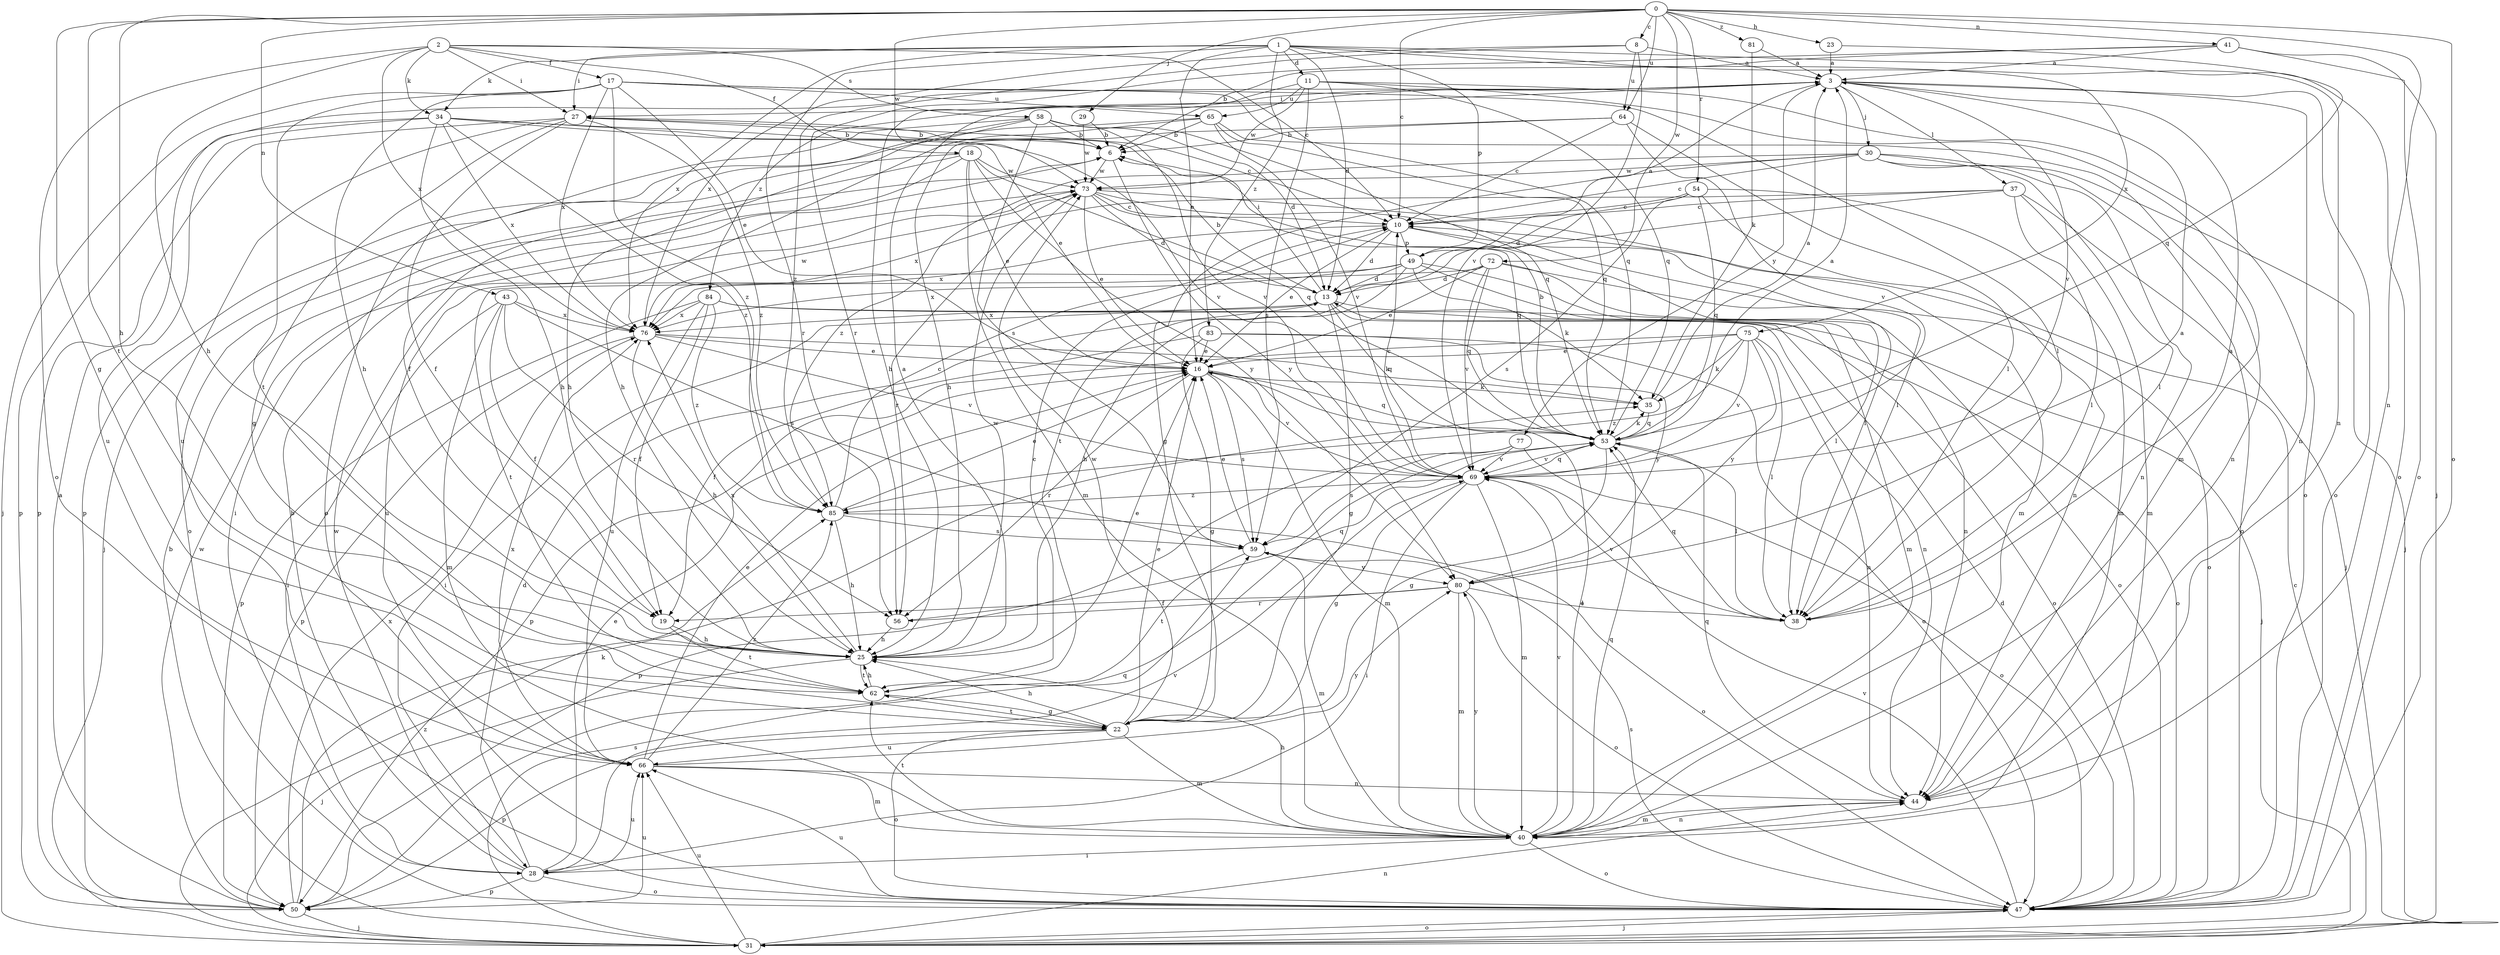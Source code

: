 strict digraph  {
0;
1;
2;
3;
6;
8;
10;
11;
13;
16;
17;
18;
19;
22;
23;
25;
27;
28;
29;
30;
31;
34;
35;
37;
38;
40;
41;
43;
44;
47;
49;
50;
53;
54;
56;
58;
59;
62;
64;
65;
66;
69;
72;
73;
75;
76;
77;
80;
81;
83;
84;
85;
0 -> 8  [label=c];
0 -> 10  [label=c];
0 -> 22  [label=g];
0 -> 23  [label=h];
0 -> 25  [label=h];
0 -> 29  [label=j];
0 -> 41  [label=n];
0 -> 43  [label=n];
0 -> 44  [label=n];
0 -> 47  [label=o];
0 -> 54  [label=r];
0 -> 62  [label=t];
0 -> 64  [label=u];
0 -> 72  [label=w];
0 -> 73  [label=w];
0 -> 81  [label=z];
1 -> 11  [label=d];
1 -> 13  [label=d];
1 -> 16  [label=e];
1 -> 27  [label=i];
1 -> 34  [label=k];
1 -> 44  [label=n];
1 -> 47  [label=o];
1 -> 49  [label=p];
1 -> 56  [label=r];
1 -> 75  [label=x];
1 -> 76  [label=x];
1 -> 83  [label=z];
2 -> 10  [label=c];
2 -> 17  [label=f];
2 -> 18  [label=f];
2 -> 25  [label=h];
2 -> 27  [label=i];
2 -> 34  [label=k];
2 -> 47  [label=o];
2 -> 58  [label=s];
2 -> 76  [label=x];
3 -> 27  [label=i];
3 -> 30  [label=j];
3 -> 37  [label=l];
3 -> 44  [label=n];
3 -> 47  [label=o];
3 -> 69  [label=v];
3 -> 77  [label=y];
3 -> 84  [label=z];
6 -> 73  [label=w];
6 -> 80  [label=y];
8 -> 3  [label=a];
8 -> 64  [label=u];
8 -> 69  [label=v];
8 -> 76  [label=x];
8 -> 85  [label=z];
10 -> 13  [label=d];
10 -> 16  [label=e];
10 -> 38  [label=l];
10 -> 47  [label=o];
10 -> 49  [label=p];
10 -> 76  [label=x];
11 -> 25  [label=h];
11 -> 40  [label=m];
11 -> 47  [label=o];
11 -> 53  [label=q];
11 -> 59  [label=s];
11 -> 65  [label=u];
11 -> 73  [label=w];
13 -> 6  [label=b];
13 -> 22  [label=g];
13 -> 27  [label=i];
13 -> 28  [label=i];
13 -> 44  [label=n];
13 -> 47  [label=o];
13 -> 53  [label=q];
13 -> 76  [label=x];
16 -> 35  [label=k];
16 -> 40  [label=m];
16 -> 53  [label=q];
16 -> 56  [label=r];
16 -> 59  [label=s];
16 -> 69  [label=v];
17 -> 16  [label=e];
17 -> 25  [label=h];
17 -> 31  [label=j];
17 -> 38  [label=l];
17 -> 53  [label=q];
17 -> 62  [label=t];
17 -> 65  [label=u];
17 -> 76  [label=x];
17 -> 85  [label=z];
18 -> 16  [label=e];
18 -> 28  [label=i];
18 -> 31  [label=j];
18 -> 40  [label=m];
18 -> 47  [label=o];
18 -> 53  [label=q];
18 -> 73  [label=w];
18 -> 80  [label=y];
19 -> 25  [label=h];
19 -> 62  [label=t];
22 -> 16  [label=e];
22 -> 25  [label=h];
22 -> 40  [label=m];
22 -> 47  [label=o];
22 -> 50  [label=p];
22 -> 62  [label=t];
22 -> 66  [label=u];
22 -> 73  [label=w];
23 -> 3  [label=a];
23 -> 53  [label=q];
25 -> 3  [label=a];
25 -> 16  [label=e];
25 -> 31  [label=j];
25 -> 62  [label=t];
25 -> 73  [label=w];
25 -> 76  [label=x];
27 -> 6  [label=b];
27 -> 10  [label=c];
27 -> 19  [label=f];
27 -> 22  [label=g];
27 -> 50  [label=p];
27 -> 66  [label=u];
27 -> 85  [label=z];
28 -> 6  [label=b];
28 -> 13  [label=d];
28 -> 16  [label=e];
28 -> 47  [label=o];
28 -> 50  [label=p];
28 -> 66  [label=u];
28 -> 69  [label=v];
28 -> 73  [label=w];
29 -> 6  [label=b];
29 -> 73  [label=w];
30 -> 10  [label=c];
30 -> 22  [label=g];
30 -> 31  [label=j];
30 -> 38  [label=l];
30 -> 44  [label=n];
30 -> 47  [label=o];
30 -> 73  [label=w];
30 -> 85  [label=z];
31 -> 6  [label=b];
31 -> 10  [label=c];
31 -> 44  [label=n];
31 -> 47  [label=o];
31 -> 59  [label=s];
31 -> 66  [label=u];
31 -> 85  [label=z];
34 -> 6  [label=b];
34 -> 16  [label=e];
34 -> 25  [label=h];
34 -> 50  [label=p];
34 -> 66  [label=u];
34 -> 69  [label=v];
34 -> 76  [label=x];
34 -> 85  [label=z];
35 -> 3  [label=a];
35 -> 53  [label=q];
37 -> 10  [label=c];
37 -> 31  [label=j];
37 -> 38  [label=l];
37 -> 40  [label=m];
37 -> 62  [label=t];
37 -> 76  [label=x];
38 -> 3  [label=a];
38 -> 53  [label=q];
38 -> 69  [label=v];
40 -> 16  [label=e];
40 -> 25  [label=h];
40 -> 28  [label=i];
40 -> 44  [label=n];
40 -> 47  [label=o];
40 -> 53  [label=q];
40 -> 62  [label=t];
40 -> 69  [label=v];
40 -> 80  [label=y];
41 -> 3  [label=a];
41 -> 6  [label=b];
41 -> 31  [label=j];
41 -> 47  [label=o];
41 -> 56  [label=r];
43 -> 19  [label=f];
43 -> 28  [label=i];
43 -> 40  [label=m];
43 -> 56  [label=r];
43 -> 59  [label=s];
43 -> 76  [label=x];
44 -> 40  [label=m];
44 -> 53  [label=q];
47 -> 13  [label=d];
47 -> 31  [label=j];
47 -> 59  [label=s];
47 -> 66  [label=u];
47 -> 69  [label=v];
49 -> 3  [label=a];
49 -> 13  [label=d];
49 -> 25  [label=h];
49 -> 35  [label=k];
49 -> 40  [label=m];
49 -> 44  [label=n];
49 -> 66  [label=u];
49 -> 76  [label=x];
50 -> 3  [label=a];
50 -> 31  [label=j];
50 -> 35  [label=k];
50 -> 53  [label=q];
50 -> 66  [label=u];
50 -> 73  [label=w];
50 -> 76  [label=x];
53 -> 3  [label=a];
53 -> 6  [label=b];
53 -> 22  [label=g];
53 -> 35  [label=k];
53 -> 38  [label=l];
53 -> 69  [label=v];
54 -> 10  [label=c];
54 -> 13  [label=d];
54 -> 40  [label=m];
54 -> 44  [label=n];
54 -> 53  [label=q];
54 -> 59  [label=s];
56 -> 25  [label=h];
56 -> 53  [label=q];
58 -> 6  [label=b];
58 -> 13  [label=d];
58 -> 19  [label=f];
58 -> 25  [label=h];
58 -> 47  [label=o];
58 -> 53  [label=q];
58 -> 59  [label=s];
58 -> 69  [label=v];
59 -> 16  [label=e];
59 -> 40  [label=m];
59 -> 62  [label=t];
59 -> 80  [label=y];
62 -> 10  [label=c];
62 -> 22  [label=g];
62 -> 25  [label=h];
64 -> 6  [label=b];
64 -> 10  [label=c];
64 -> 25  [label=h];
64 -> 38  [label=l];
64 -> 69  [label=v];
65 -> 6  [label=b];
65 -> 25  [label=h];
65 -> 44  [label=n];
65 -> 50  [label=p];
65 -> 53  [label=q];
65 -> 69  [label=v];
66 -> 16  [label=e];
66 -> 40  [label=m];
66 -> 44  [label=n];
66 -> 76  [label=x];
66 -> 80  [label=y];
66 -> 85  [label=z];
69 -> 10  [label=c];
69 -> 22  [label=g];
69 -> 28  [label=i];
69 -> 40  [label=m];
69 -> 53  [label=q];
69 -> 85  [label=z];
72 -> 13  [label=d];
72 -> 16  [label=e];
72 -> 38  [label=l];
72 -> 47  [label=o];
72 -> 53  [label=q];
72 -> 62  [label=t];
72 -> 69  [label=v];
73 -> 10  [label=c];
73 -> 13  [label=d];
73 -> 16  [label=e];
73 -> 38  [label=l];
73 -> 40  [label=m];
73 -> 53  [label=q];
73 -> 56  [label=r];
75 -> 16  [label=e];
75 -> 35  [label=k];
75 -> 38  [label=l];
75 -> 44  [label=n];
75 -> 50  [label=p];
75 -> 69  [label=v];
75 -> 80  [label=y];
75 -> 85  [label=z];
76 -> 16  [label=e];
76 -> 25  [label=h];
76 -> 35  [label=k];
76 -> 50  [label=p];
76 -> 69  [label=v];
76 -> 73  [label=w];
77 -> 47  [label=o];
77 -> 50  [label=p];
77 -> 59  [label=s];
77 -> 69  [label=v];
80 -> 3  [label=a];
80 -> 19  [label=f];
80 -> 38  [label=l];
80 -> 40  [label=m];
80 -> 47  [label=o];
80 -> 56  [label=r];
81 -> 3  [label=a];
81 -> 35  [label=k];
83 -> 16  [label=e];
83 -> 19  [label=f];
83 -> 22  [label=g];
83 -> 47  [label=o];
83 -> 80  [label=y];
84 -> 19  [label=f];
84 -> 31  [label=j];
84 -> 47  [label=o];
84 -> 50  [label=p];
84 -> 66  [label=u];
84 -> 76  [label=x];
84 -> 85  [label=z];
85 -> 10  [label=c];
85 -> 16  [label=e];
85 -> 25  [label=h];
85 -> 47  [label=o];
85 -> 59  [label=s];
}
